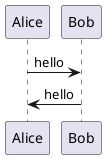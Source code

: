 @startuml name 

participant Alice
participant Bob
Alice -> Bob : hello
Bob -> Alice : hello

@enduml
